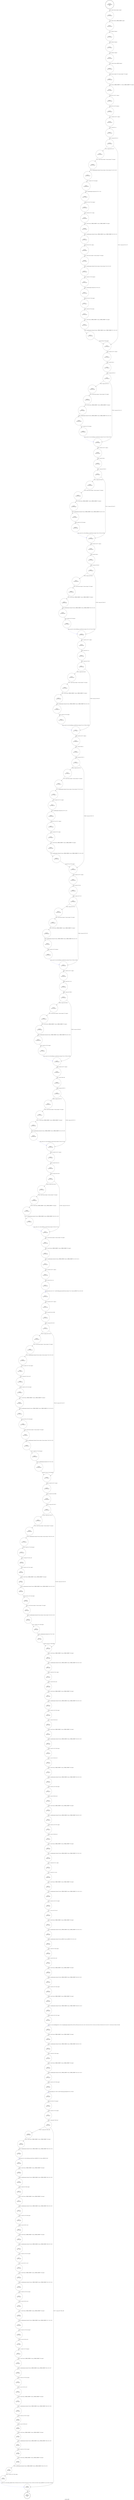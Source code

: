 digraph process_triblt {
label="process_triblt"
42537 [label="N42537\n(rp:0, ep:0)\nexit", shape="doublecircle"]
42538 [label="N42538\n(rp:245, ep:245)\nentry", shape="doublecircle"]
42538 -> 42540 [label="%5 = alloca %struct.stream*, align 8"]
42540 [label="N42540\n(rp:244, ep:244)", shape="circle"]
42540 -> 42541 [label="%6 = alloca %struct._TRIBLT_ORDER*, align 8"]
42541 [label="N42541\n(rp:243, ep:243)", shape="circle"]
42541 -> 42542 [label="%7 = alloca i32, align 4"]
42542 [label="N42542\n(rp:242, ep:242)", shape="circle"]
42542 -> 42543 [label="%8 = alloca i32, align 4"]
42543 [label="N42543\n(rp:241, ep:241)", shape="circle"]
42543 -> 42544 [label="%9 = alloca i8*, align 8"]
42544 [label="N42544\n(rp:240, ep:240)", shape="circle"]
42544 -> 42545 [label="%10 = alloca %struct._BRUSH, align 8"]
42545 [label="N42545\n(rp:239, ep:239)", shape="circle"]
42545 -> 42547 [label="store %struct.stream* %0, %struct.stream** %5, align 8"]
42547 [label="N42547\n(rp:238, ep:238)", shape="circle"]
42547 -> 42549 [label="store %struct._TRIBLT_ORDER* %1, %struct._TRIBLT_ORDER** %6, align 8"]
42549 [label="N42549\n(rp:237, ep:237)", shape="circle"]
42549 -> 42551 [label="store i32 %2, i32* %7, align 4"]
42551 [label="N42551\n(rp:236, ep:236)", shape="circle"]
42551 -> 42555 [label="store i32 %3, i32* %8, align 4"]
42555 [label="N42555\n(rp:235, ep:235)", shape="circle"]
42555 -> 42556 [label="%11 = load i32, i32* %7, align 4"]
42556 [label="N42556\n(rp:234, ep:234)", shape="circle"]
42556 -> 42557 [label="%12 = and i32 %11, 1"]
42557 [label="N42557\n(rp:233, ep:233)", shape="circle"]
42557 -> 42558 [label="%13 = icmp ne i32 %12, 0"]
42558 [label="N42558\n(rp:232, ep:232)", shape="circle"]
42558 -> 42804 [label="[%13 = icmp ne i32 %12, 0]"]
42558 -> 42578 [label="[!(%13 = icmp ne i32 %12, 0)]"]
42560 [label="N42560\n(rp:230, ep:230)", shape="circle"]
42560 -> 42561 [label="%16 = getelementptr inbounds %struct.stream, %struct.stream* %15, i32 0, i32 0"]
42561 [label="N42561\n(rp:229, ep:229)", shape="circle"]
42561 -> 42562 [label="%17 = load i8*, i8** %16, align 8"]
42562 [label="N42562\n(rp:228, ep:228)", shape="circle"]
42562 -> 42563 [label="%18 = getelementptr inbounds i8, i8* %17, i32 1"]
42563 [label="N42563\n(rp:227, ep:227)", shape="circle"]
42563 -> 42564 [label="store i8* %18, i8** %16, align 8"]
42564 [label="N42564\n(rp:226, ep:226)", shape="circle"]
42564 -> 42565 [label="%19 = load i8, i8* %17, align 1"]
42565 [label="N42565\n(rp:225, ep:225)", shape="circle"]
42565 -> 42566 [label="%20 = load %struct._TRIBLT_ORDER*, %struct._TRIBLT_ORDER** %6, align 8"]
42566 [label="N42566\n(rp:224, ep:224)", shape="circle"]
42566 -> 42567 [label="%21 = getelementptr inbounds %struct._TRIBLT_ORDER, %struct._TRIBLT_ORDER* %20, i32 0, i32 1"]
42567 [label="N42567\n(rp:223, ep:223)", shape="circle"]
42567 -> 42568 [label="store i8 %19, i8* %21, align 1"]
42568 [label="N42568\n(rp:222, ep:222)", shape="circle"]
42568 -> 42569 [label="%22 = load %struct.stream*, %struct.stream** %5, align 8"]
42569 [label="N42569\n(rp:221, ep:221)", shape="circle"]
42569 -> 42570 [label="%23 = getelementptr inbounds %struct.stream, %struct.stream* %22, i32 0, i32 0"]
42570 [label="N42570\n(rp:220, ep:220)", shape="circle"]
42570 -> 42571 [label="%24 = load i8*, i8** %23, align 8"]
42571 [label="N42571\n(rp:219, ep:219)", shape="circle"]
42571 -> 42572 [label="%25 = getelementptr inbounds i8, i8* %24, i32 1"]
42572 [label="N42572\n(rp:218, ep:218)", shape="circle"]
42572 -> 42573 [label="store i8* %25, i8** %23, align 8"]
42573 [label="N42573\n(rp:217, ep:217)", shape="circle"]
42573 -> 42574 [label="%26 = load i8, i8* %24, align 1"]
42574 [label="N42574\n(rp:216, ep:216)", shape="circle"]
42574 -> 42575 [label="%27 = load %struct._TRIBLT_ORDER*, %struct._TRIBLT_ORDER** %6, align 8"]
42575 [label="N42575\n(rp:215, ep:215)", shape="circle"]
42575 -> 42576 [label="%28 = getelementptr inbounds %struct._TRIBLT_ORDER, %struct._TRIBLT_ORDER* %27, i32 0, i32 0"]
42576 [label="N42576\n(rp:214, ep:214)", shape="circle"]
42576 -> 42578 [label="store i8 %26, i8* %28, align 8"]
42578 [label="N42578\n(rp:213, ep:213)", shape="circle"]
42578 -> 42579 [label="%30 = load i32, i32* %7, align 4"]
42579 [label="N42579\n(rp:212, ep:212)", shape="circle"]
42579 -> 42580 [label="%31 = and i32 %30, 2"]
42580 [label="N42580\n(rp:211, ep:211)", shape="circle"]
42580 -> 42581 [label="%32 = icmp ne i32 %31, 0"]
42581 [label="N42581\n(rp:210, ep:210)", shape="circle"]
42581 -> 42806 [label="[%32 = icmp ne i32 %31, 0]"]
42581 -> 42588 [label="[!(%32 = icmp ne i32 %31, 0)]"]
42583 [label="N42583\n(rp:208, ep:208)", shape="circle"]
42583 -> 42584 [label="%35 = load %struct._TRIBLT_ORDER*, %struct._TRIBLT_ORDER** %6, align 8"]
42584 [label="N42584\n(rp:207, ep:207)", shape="circle"]
42584 -> 42585 [label="%36 = getelementptr inbounds %struct._TRIBLT_ORDER, %struct._TRIBLT_ORDER* %35, i32 0, i32 2"]
42585 [label="N42585\n(rp:206, ep:206)", shape="circle"]
42585 -> 42586 [label="%37 = load i32, i32* %8, align 4"]
42586 [label="N42586\n(rp:205, ep:205)", shape="circle"]
42586 -> 42588 [label="rdp_in_coord --@-- call void @rdp_in_coord(%struct.stream* %34, i16* %36, i32 %37)", style="dashed", color="blue"]
42588 [label="N42588\n(rp:204, ep:204)", shape="circle"]
42588 -> 42589 [label="%39 = load i32, i32* %7, align 4"]
42589 [label="N42589\n(rp:203, ep:203)", shape="circle"]
42589 -> 42590 [label="%40 = and i32 %39, 4"]
42590 [label="N42590\n(rp:202, ep:202)", shape="circle"]
42590 -> 42591 [label="%41 = icmp ne i32 %40, 0"]
42591 [label="N42591\n(rp:201, ep:201)", shape="circle"]
42591 -> 42808 [label="[%41 = icmp ne i32 %40, 0]"]
42591 -> 42598 [label="[!(%41 = icmp ne i32 %40, 0)]"]
42593 [label="N42593\n(rp:199, ep:199)", shape="circle"]
42593 -> 42594 [label="%44 = load %struct._TRIBLT_ORDER*, %struct._TRIBLT_ORDER** %6, align 8"]
42594 [label="N42594\n(rp:198, ep:198)", shape="circle"]
42594 -> 42595 [label="%45 = getelementptr inbounds %struct._TRIBLT_ORDER, %struct._TRIBLT_ORDER* %44, i32 0, i32 3"]
42595 [label="N42595\n(rp:197, ep:197)", shape="circle"]
42595 -> 42596 [label="%46 = load i32, i32* %8, align 4"]
42596 [label="N42596\n(rp:196, ep:196)", shape="circle"]
42596 -> 42598 [label="rdp_in_coord --@-- call void @rdp_in_coord(%struct.stream* %43, i16* %45, i32 %46)", style="dashed", color="blue"]
42598 [label="N42598\n(rp:195, ep:195)", shape="circle"]
42598 -> 42599 [label="%48 = load i32, i32* %7, align 4"]
42599 [label="N42599\n(rp:194, ep:194)", shape="circle"]
42599 -> 42600 [label="%49 = and i32 %48, 8"]
42600 [label="N42600\n(rp:193, ep:193)", shape="circle"]
42600 -> 42601 [label="%50 = icmp ne i32 %49, 0"]
42601 [label="N42601\n(rp:192, ep:192)", shape="circle"]
42601 -> 42810 [label="[%50 = icmp ne i32 %49, 0]"]
42601 -> 42608 [label="[!(%50 = icmp ne i32 %49, 0)]"]
42603 [label="N42603\n(rp:190, ep:190)", shape="circle"]
42603 -> 42604 [label="%53 = load %struct._TRIBLT_ORDER*, %struct._TRIBLT_ORDER** %6, align 8"]
42604 [label="N42604\n(rp:189, ep:189)", shape="circle"]
42604 -> 42605 [label="%54 = getelementptr inbounds %struct._TRIBLT_ORDER, %struct._TRIBLT_ORDER* %53, i32 0, i32 4"]
42605 [label="N42605\n(rp:188, ep:188)", shape="circle"]
42605 -> 42606 [label="%55 = load i32, i32* %8, align 4"]
42606 [label="N42606\n(rp:187, ep:187)", shape="circle"]
42606 -> 42608 [label="rdp_in_coord --@-- call void @rdp_in_coord(%struct.stream* %52, i16* %54, i32 %55)", style="dashed", color="blue"]
42608 [label="N42608\n(rp:186, ep:186)", shape="circle"]
42608 -> 42609 [label="%57 = load i32, i32* %7, align 4"]
42609 [label="N42609\n(rp:185, ep:185)", shape="circle"]
42609 -> 42610 [label="%58 = and i32 %57, 16"]
42610 [label="N42610\n(rp:184, ep:184)", shape="circle"]
42610 -> 42611 [label="%59 = icmp ne i32 %58, 0"]
42611 [label="N42611\n(rp:183, ep:183)", shape="circle"]
42611 -> 42812 [label="[%59 = icmp ne i32 %58, 0]"]
42611 -> 42618 [label="[!(%59 = icmp ne i32 %58, 0)]"]
42613 [label="N42613\n(rp:181, ep:181)", shape="circle"]
42613 -> 42614 [label="%62 = load %struct._TRIBLT_ORDER*, %struct._TRIBLT_ORDER** %6, align 8"]
42614 [label="N42614\n(rp:180, ep:180)", shape="circle"]
42614 -> 42615 [label="%63 = getelementptr inbounds %struct._TRIBLT_ORDER, %struct._TRIBLT_ORDER* %62, i32 0, i32 5"]
42615 [label="N42615\n(rp:179, ep:179)", shape="circle"]
42615 -> 42616 [label="%64 = load i32, i32* %8, align 4"]
42616 [label="N42616\n(rp:178, ep:178)", shape="circle"]
42616 -> 42618 [label="rdp_in_coord --@-- call void @rdp_in_coord(%struct.stream* %61, i16* %63, i32 %64)", style="dashed", color="blue"]
42618 [label="N42618\n(rp:177, ep:177)", shape="circle"]
42618 -> 42619 [label="%66 = load i32, i32* %7, align 4"]
42619 [label="N42619\n(rp:176, ep:176)", shape="circle"]
42619 -> 42620 [label="%67 = and i32 %66, 32"]
42620 [label="N42620\n(rp:175, ep:175)", shape="circle"]
42620 -> 42621 [label="%68 = icmp ne i32 %67, 0"]
42621 [label="N42621\n(rp:174, ep:174)", shape="circle"]
42621 -> 42814 [label="[%68 = icmp ne i32 %67, 0]"]
42621 -> 42632 [label="[!(%68 = icmp ne i32 %67, 0)]"]
42623 [label="N42623\n(rp:172, ep:172)", shape="circle"]
42623 -> 42624 [label="%71 = getelementptr inbounds %struct.stream, %struct.stream* %70, i32 0, i32 0"]
42624 [label="N42624\n(rp:171, ep:171)", shape="circle"]
42624 -> 42625 [label="%72 = load i8*, i8** %71, align 8"]
42625 [label="N42625\n(rp:170, ep:170)", shape="circle"]
42625 -> 42626 [label="%73 = getelementptr inbounds i8, i8* %72, i32 1"]
42626 [label="N42626\n(rp:169, ep:169)", shape="circle"]
42626 -> 42627 [label="store i8* %73, i8** %71, align 8"]
42627 [label="N42627\n(rp:168, ep:168)", shape="circle"]
42627 -> 42628 [label="%74 = load i8, i8* %72, align 1"]
42628 [label="N42628\n(rp:167, ep:167)", shape="circle"]
42628 -> 42629 [label="%75 = load %struct._TRIBLT_ORDER*, %struct._TRIBLT_ORDER** %6, align 8"]
42629 [label="N42629\n(rp:166, ep:166)", shape="circle"]
42629 -> 42630 [label="%76 = getelementptr inbounds %struct._TRIBLT_ORDER, %struct._TRIBLT_ORDER* %75, i32 0, i32 6"]
42630 [label="N42630\n(rp:165, ep:165)", shape="circle"]
42630 -> 42632 [label="store i8 %74, i8* %76, align 2"]
42632 [label="N42632\n(rp:164, ep:164)", shape="circle"]
42632 -> 42633 [label="%78 = load i32, i32* %7, align 4"]
42633 [label="N42633\n(rp:163, ep:163)", shape="circle"]
42633 -> 42634 [label="%79 = and i32 %78, 64"]
42634 [label="N42634\n(rp:162, ep:162)", shape="circle"]
42634 -> 42635 [label="%80 = icmp ne i32 %79, 0"]
42635 [label="N42635\n(rp:161, ep:161)", shape="circle"]
42635 -> 42816 [label="[%80 = icmp ne i32 %79, 0]"]
42635 -> 42642 [label="[!(%80 = icmp ne i32 %79, 0)]"]
42637 [label="N42637\n(rp:159, ep:159)", shape="circle"]
42637 -> 42638 [label="%83 = load %struct._TRIBLT_ORDER*, %struct._TRIBLT_ORDER** %6, align 8"]
42638 [label="N42638\n(rp:158, ep:158)", shape="circle"]
42638 -> 42639 [label="%84 = getelementptr inbounds %struct._TRIBLT_ORDER, %struct._TRIBLT_ORDER* %83, i32 0, i32 7"]
42639 [label="N42639\n(rp:157, ep:157)", shape="circle"]
42639 -> 42640 [label="%85 = load i32, i32* %8, align 4"]
42640 [label="N42640\n(rp:156, ep:156)", shape="circle"]
42640 -> 42642 [label="rdp_in_coord --@-- call void @rdp_in_coord(%struct.stream* %82, i16* %84, i32 %85)", style="dashed", color="blue"]
42642 [label="N42642\n(rp:155, ep:155)", shape="circle"]
42642 -> 42643 [label="%87 = load i32, i32* %7, align 4"]
42643 [label="N42643\n(rp:154, ep:154)", shape="circle"]
42643 -> 42644 [label="%88 = and i32 %87, 128"]
42644 [label="N42644\n(rp:153, ep:153)", shape="circle"]
42644 -> 42645 [label="%89 = icmp ne i32 %88, 0"]
42645 [label="N42645\n(rp:152, ep:152)", shape="circle"]
42645 -> 42818 [label="[%89 = icmp ne i32 %88, 0]"]
42645 -> 42652 [label="[!(%89 = icmp ne i32 %88, 0)]"]
42647 [label="N42647\n(rp:150, ep:150)", shape="circle"]
42647 -> 42648 [label="%92 = load %struct._TRIBLT_ORDER*, %struct._TRIBLT_ORDER** %6, align 8"]
42648 [label="N42648\n(rp:149, ep:149)", shape="circle"]
42648 -> 42649 [label="%93 = getelementptr inbounds %struct._TRIBLT_ORDER, %struct._TRIBLT_ORDER* %92, i32 0, i32 8"]
42649 [label="N42649\n(rp:148, ep:148)", shape="circle"]
42649 -> 42650 [label="%94 = load i32, i32* %8, align 4"]
42650 [label="N42650\n(rp:147, ep:147)", shape="circle"]
42650 -> 42652 [label="rdp_in_coord --@-- call void @rdp_in_coord(%struct.stream* %91, i16* %93, i32 %94)", style="dashed", color="blue"]
42652 [label="N42652\n(rp:146, ep:146)", shape="circle"]
42652 -> 42653 [label="%96 = load i32, i32* %7, align 4"]
42653 [label="N42653\n(rp:145, ep:145)", shape="circle"]
42653 -> 42654 [label="%97 = and i32 %96, 256"]
42654 [label="N42654\n(rp:144, ep:144)", shape="circle"]
42654 -> 42655 [label="%98 = icmp ne i32 %97, 0"]
42655 [label="N42655\n(rp:143, ep:143)", shape="circle"]
42655 -> 42820 [label="[%98 = icmp ne i32 %97, 0]"]
42655 -> 42661 [label="[!(%98 = icmp ne i32 %97, 0)]"]
42657 [label="N42657\n(rp:141, ep:141)", shape="circle"]
42657 -> 42658 [label="%101 = load %struct._TRIBLT_ORDER*, %struct._TRIBLT_ORDER** %6, align 8"]
42658 [label="N42658\n(rp:140, ep:140)", shape="circle"]
42658 -> 42659 [label="%102 = getelementptr inbounds %struct._TRIBLT_ORDER, %struct._TRIBLT_ORDER* %101, i32 0, i32 9"]
42659 [label="N42659\n(rp:139, ep:139)", shape="circle"]
42659 -> 42661 [label="rdp_in_colour --@-- call void @rdp_in_colour(%struct.stream* %100, i32* %102)", style="dashed", color="blue"]
42661 [label="N42661\n(rp:138, ep:138)", shape="circle"]
42661 -> 42662 [label="%104 = load i32, i32* %7, align 4"]
42662 [label="N42662\n(rp:137, ep:137)", shape="circle"]
42662 -> 42663 [label="%105 = and i32 %104, 512"]
42663 [label="N42663\n(rp:136, ep:136)", shape="circle"]
42663 -> 42664 [label="%106 = icmp ne i32 %105, 0"]
42664 [label="N42664\n(rp:135, ep:135)", shape="circle"]
42664 -> 42822 [label="[%106 = icmp ne i32 %105, 0]"]
42664 -> 42670 [label="[!(%106 = icmp ne i32 %105, 0)]"]
42666 [label="N42666\n(rp:133, ep:133)", shape="circle"]
42666 -> 42667 [label="%109 = load %struct._TRIBLT_ORDER*, %struct._TRIBLT_ORDER** %6, align 8"]
42667 [label="N42667\n(rp:132, ep:132)", shape="circle"]
42667 -> 42668 [label="%110 = getelementptr inbounds %struct._TRIBLT_ORDER, %struct._TRIBLT_ORDER* %109, i32 0, i32 10"]
42668 [label="N42668\n(rp:131, ep:131)", shape="circle"]
42668 -> 42670 [label="rdp_in_colour --@-- call void @rdp_in_colour(%struct.stream* %108, i32* %110)", style="dashed", color="blue"]
42670 [label="N42670\n(rp:130, ep:130)", shape="circle"]
42670 -> 42671 [label="%112 = load %struct.stream*, %struct.stream** %5, align 8"]
42671 [label="N42671\n(rp:129, ep:129)", shape="circle"]
42671 -> 42672 [label="%113 = load %struct._TRIBLT_ORDER*, %struct._TRIBLT_ORDER** %6, align 8"]
42672 [label="N42672\n(rp:128, ep:128)", shape="circle"]
42672 -> 42673 [label="%114 = getelementptr inbounds %struct._TRIBLT_ORDER, %struct._TRIBLT_ORDER* %113, i32 0, i32 11"]
42673 [label="N42673\n(rp:127, ep:127)", shape="circle"]
42673 -> 42674 [label="%115 = load i32, i32* %7, align 4"]
42674 [label="N42674\n(rp:126, ep:126)", shape="circle"]
42674 -> 42675 [label="%116 = lshr i32 %115, 10"]
42675 [label="N42675\n(rp:125, ep:125)", shape="circle"]
42675 -> 42676 [label="rdp_parse_brush --@-- %117 = call i32 @rdp_parse_brush(%struct.stream* %112, %struct._BRUSH* %114, i32 %116)", style="dashed", color="blue"]
42676 [label="N42676\n(rp:124, ep:124)", shape="circle"]
42676 -> 42677 [label="%118 = load i32, i32* %7, align 4"]
42677 [label="N42677\n(rp:123, ep:123)", shape="circle"]
42677 -> 42678 [label="%119 = and i32 %118, 32768"]
42678 [label="N42678\n(rp:122, ep:122)", shape="circle"]
42678 -> 42679 [label="%120 = icmp ne i32 %119, 0"]
42679 [label="N42679\n(rp:121, ep:121)", shape="circle"]
42679 -> 42824 [label="[%120 = icmp ne i32 %119, 0]"]
42679 -> 42694 [label="[!(%120 = icmp ne i32 %119, 0)]"]
42681 [label="N42681\n(rp:119, ep:119)", shape="circle"]
42681 -> 42682 [label="%123 = getelementptr inbounds %struct.stream, %struct.stream* %122, i32 0, i32 0"]
42682 [label="N42682\n(rp:118, ep:118)", shape="circle"]
42682 -> 42683 [label="%124 = load i8*, i8** %123, align 8"]
42683 [label="N42683\n(rp:117, ep:117)", shape="circle"]
42683 -> 42684 [label="%125 = bitcast i8* %124 to i16*"]
42684 [label="N42684\n(rp:116, ep:116)", shape="circle"]
42684 -> 42685 [label="%126 = load i16, i16* %125, align 2"]
42685 [label="N42685\n(rp:115, ep:115)", shape="circle"]
42685 -> 42686 [label="%127 = load %struct._TRIBLT_ORDER*, %struct._TRIBLT_ORDER** %6, align 8"]
42686 [label="N42686\n(rp:114, ep:114)", shape="circle"]
42686 -> 42687 [label="%128 = getelementptr inbounds %struct._TRIBLT_ORDER, %struct._TRIBLT_ORDER* %127, i32 0, i32 12"]
42687 [label="N42687\n(rp:113, ep:113)", shape="circle"]
42687 -> 42688 [label="store i16 %126, i16* %128, align 8"]
42688 [label="N42688\n(rp:112, ep:112)", shape="circle"]
42688 -> 42689 [label="%129 = load %struct.stream*, %struct.stream** %5, align 8"]
42689 [label="N42689\n(rp:111, ep:111)", shape="circle"]
42689 -> 42690 [label="%130 = getelementptr inbounds %struct.stream, %struct.stream* %129, i32 0, i32 0"]
42690 [label="N42690\n(rp:110, ep:110)", shape="circle"]
42690 -> 42691 [label="%131 = load i8*, i8** %130, align 8"]
42691 [label="N42691\n(rp:109, ep:109)", shape="circle"]
42691 -> 42692 [label="%132 = getelementptr inbounds i8, i8* %131, i64 2"]
42692 [label="N42692\n(rp:108, ep:108)", shape="circle"]
42692 -> 42694 [label="store i8* %132, i8** %130, align 8"]
42694 [label="N42694\n(rp:107, ep:107)", shape="circle"]
42694 -> 42695 [label="%134 = load i32, i32* %7, align 4"]
42695 [label="N42695\n(rp:106, ep:106)", shape="circle"]
42695 -> 42696 [label="%135 = and i32 %134, 65536"]
42696 [label="N42696\n(rp:105, ep:105)", shape="circle"]
42696 -> 42697 [label="%136 = icmp ne i32 %135, 0"]
42697 [label="N42697\n(rp:104, ep:104)", shape="circle"]
42697 -> 42826 [label="[%136 = icmp ne i32 %135, 0]"]
42697 -> 42712 [label="[!(%136 = icmp ne i32 %135, 0)]"]
42699 [label="N42699\n(rp:102, ep:102)", shape="circle"]
42699 -> 42700 [label="%139 = getelementptr inbounds %struct.stream, %struct.stream* %138, i32 0, i32 0"]
42700 [label="N42700\n(rp:101, ep:101)", shape="circle"]
42700 -> 42701 [label="%140 = load i8*, i8** %139, align 8"]
42701 [label="N42701\n(rp:100, ep:100)", shape="circle"]
42701 -> 42702 [label="%141 = bitcast i8* %140 to i16*"]
42702 [label="N42702\n(rp:99, ep:99)", shape="circle"]
42702 -> 42703 [label="%142 = load i16, i16* %141, align 2"]
42703 [label="N42703\n(rp:98, ep:98)", shape="circle"]
42703 -> 42704 [label="%143 = load %struct._TRIBLT_ORDER*, %struct._TRIBLT_ORDER** %6, align 8"]
42704 [label="N42704\n(rp:97, ep:97)", shape="circle"]
42704 -> 42705 [label="%144 = getelementptr inbounds %struct._TRIBLT_ORDER, %struct._TRIBLT_ORDER* %143, i32 0, i32 13"]
42705 [label="N42705\n(rp:96, ep:96)", shape="circle"]
42705 -> 42706 [label="store i16 %142, i16* %144, align 2"]
42706 [label="N42706\n(rp:95, ep:95)", shape="circle"]
42706 -> 42707 [label="%145 = load %struct.stream*, %struct.stream** %5, align 8"]
42707 [label="N42707\n(rp:94, ep:94)", shape="circle"]
42707 -> 42708 [label="%146 = getelementptr inbounds %struct.stream, %struct.stream* %145, i32 0, i32 0"]
42708 [label="N42708\n(rp:93, ep:93)", shape="circle"]
42708 -> 42709 [label="%147 = load i8*, i8** %146, align 8"]
42709 [label="N42709\n(rp:92, ep:92)", shape="circle"]
42709 -> 42710 [label="%148 = getelementptr inbounds i8, i8* %147, i64 2"]
42710 [label="N42710\n(rp:91, ep:91)", shape="circle"]
42710 -> 42712 [label="store i8* %148, i8** %146, align 8"]
42712 [label="N42712\n(rp:90, ep:90)", shape="circle"]
42712 -> 42713 [label="%150 = load %struct._TRIBLT_ORDER*, %struct._TRIBLT_ORDER** %6, align 8"]
42713 [label="N42713\n(rp:89, ep:89)", shape="circle"]
42713 -> 42714 [label="%151 = getelementptr inbounds %struct._TRIBLT_ORDER, %struct._TRIBLT_ORDER* %150, i32 0, i32 6"]
42714 [label="N42714\n(rp:88, ep:88)", shape="circle"]
42714 -> 42715 [label="%152 = load i8, i8* %151, align 2"]
42715 [label="N42715\n(rp:87, ep:87)", shape="circle"]
42715 -> 42716 [label="%153 = zext i8 %152 to i32"]
42716 [label="N42716\n(rp:86, ep:86)", shape="circle"]
42716 -> 42717 [label="%154 = load %struct._TRIBLT_ORDER*, %struct._TRIBLT_ORDER** %6, align 8"]
42717 [label="N42717\n(rp:85, ep:85)", shape="circle"]
42717 -> 42718 [label="%155 = getelementptr inbounds %struct._TRIBLT_ORDER, %struct._TRIBLT_ORDER* %154, i32 0, i32 2"]
42718 [label="N42718\n(rp:84, ep:84)", shape="circle"]
42718 -> 42719 [label="%156 = load i16, i16* %155, align 2"]
42719 [label="N42719\n(rp:83, ep:83)", shape="circle"]
42719 -> 42720 [label="%157 = sext i16 %156 to i32"]
42720 [label="N42720\n(rp:82, ep:82)", shape="circle"]
42720 -> 42721 [label="%158 = load %struct._TRIBLT_ORDER*, %struct._TRIBLT_ORDER** %6, align 8"]
42721 [label="N42721\n(rp:81, ep:81)", shape="circle"]
42721 -> 42722 [label="%159 = getelementptr inbounds %struct._TRIBLT_ORDER, %struct._TRIBLT_ORDER* %158, i32 0, i32 3"]
42722 [label="N42722\n(rp:80, ep:80)", shape="circle"]
42722 -> 42723 [label="%160 = load i16, i16* %159, align 4"]
42723 [label="N42723\n(rp:79, ep:79)", shape="circle"]
42723 -> 42724 [label="%161 = sext i16 %160 to i32"]
42724 [label="N42724\n(rp:78, ep:78)", shape="circle"]
42724 -> 42725 [label="%162 = load %struct._TRIBLT_ORDER*, %struct._TRIBLT_ORDER** %6, align 8"]
42725 [label="N42725\n(rp:77, ep:77)", shape="circle"]
42725 -> 42726 [label="%163 = getelementptr inbounds %struct._TRIBLT_ORDER, %struct._TRIBLT_ORDER* %162, i32 0, i32 4"]
42726 [label="N42726\n(rp:76, ep:76)", shape="circle"]
42726 -> 42727 [label="%164 = load i16, i16* %163, align 2"]
42727 [label="N42727\n(rp:75, ep:75)", shape="circle"]
42727 -> 42728 [label="%165 = sext i16 %164 to i32"]
42728 [label="N42728\n(rp:74, ep:74)", shape="circle"]
42728 -> 42729 [label="%166 = load %struct._TRIBLT_ORDER*, %struct._TRIBLT_ORDER** %6, align 8"]
42729 [label="N42729\n(rp:73, ep:73)", shape="circle"]
42729 -> 42730 [label="%167 = getelementptr inbounds %struct._TRIBLT_ORDER, %struct._TRIBLT_ORDER* %166, i32 0, i32 5"]
42730 [label="N42730\n(rp:72, ep:72)", shape="circle"]
42730 -> 42731 [label="%168 = load i16, i16* %167, align 8"]
42731 [label="N42731\n(rp:71, ep:71)", shape="circle"]
42731 -> 42732 [label="%169 = sext i16 %168 to i32"]
42732 [label="N42732\n(rp:70, ep:70)", shape="circle"]
42732 -> 42733 [label="%170 = load %struct._TRIBLT_ORDER*, %struct._TRIBLT_ORDER** %6, align 8"]
42733 [label="N42733\n(rp:69, ep:69)", shape="circle"]
42733 -> 42734 [label="%171 = getelementptr inbounds %struct._TRIBLT_ORDER, %struct._TRIBLT_ORDER* %170, i32 0, i32 1"]
42734 [label="N42734\n(rp:68, ep:68)", shape="circle"]
42734 -> 42735 [label="%172 = load i8, i8* %171, align 1"]
42735 [label="N42735\n(rp:67, ep:67)", shape="circle"]
42735 -> 42736 [label="%173 = zext i8 %172 to i32"]
42736 [label="N42736\n(rp:66, ep:66)", shape="circle"]
42736 -> 42737 [label="%174 = load %struct._TRIBLT_ORDER*, %struct._TRIBLT_ORDER** %6, align 8"]
42737 [label="N42737\n(rp:65, ep:65)", shape="circle"]
42737 -> 42738 [label="%175 = getelementptr inbounds %struct._TRIBLT_ORDER, %struct._TRIBLT_ORDER* %174, i32 0, i32 12"]
42738 [label="N42738\n(rp:64, ep:64)", shape="circle"]
42738 -> 42739 [label="%176 = load i16, i16* %175, align 8"]
42739 [label="N42739\n(rp:63, ep:63)", shape="circle"]
42739 -> 42740 [label="%177 = zext i16 %176 to i32"]
42740 [label="N42740\n(rp:62, ep:62)", shape="circle"]
42740 -> 42741 [label="%178 = load %struct._TRIBLT_ORDER*, %struct._TRIBLT_ORDER** %6, align 8"]
42741 [label="N42741\n(rp:61, ep:61)", shape="circle"]
42741 -> 42742 [label="%179 = getelementptr inbounds %struct._TRIBLT_ORDER, %struct._TRIBLT_ORDER* %178, i32 0, i32 11"]
42742 [label="N42742\n(rp:60, ep:60)", shape="circle"]
42742 -> 42743 [label="%180 = getelementptr inbounds %struct._BRUSH, %struct._BRUSH* %179, i32 0, i32 2"]
42743 [label="N42743\n(rp:59, ep:59)", shape="circle"]
42743 -> 42744 [label="%181 = load i8, i8* %180, align 2"]
42744 [label="N42744\n(rp:58, ep:58)", shape="circle"]
42744 -> 42745 [label="%182 = zext i8 %181 to i32"]
42745 [label="N42745\n(rp:57, ep:57)", shape="circle"]
42745 -> 42746 [label="%183 = load %struct._TRIBLT_ORDER*, %struct._TRIBLT_ORDER** %6, align 8"]
42746 [label="N42746\n(rp:56, ep:56)", shape="circle"]
42746 -> 42747 [label="%184 = getelementptr inbounds %struct._TRIBLT_ORDER, %struct._TRIBLT_ORDER* %183, i32 0, i32 9"]
42747 [label="N42747\n(rp:55, ep:55)", shape="circle"]
42747 -> 42748 [label="%185 = load i32, i32* %184, align 8"]
42748 [label="N42748\n(rp:54, ep:54)", shape="circle"]
42748 -> 42749 [label="%186 = load %struct._TRIBLT_ORDER*, %struct._TRIBLT_ORDER** %6, align 8"]
42749 [label="N42749\n(rp:53, ep:53)", shape="circle"]
42749 -> 42750 [label="%187 = getelementptr inbounds %struct._TRIBLT_ORDER, %struct._TRIBLT_ORDER* %186, i32 0, i32 10"]
42750 [label="N42750\n(rp:52, ep:52)", shape="circle"]
42750 -> 42751 [label="%188 = load i32, i32* %187, align 4"]
42751 [label="N42751\n(rp:51, ep:51)", shape="circle"]
42751 -> 42752 [label="logger --@-- call void @logger(i32 5, i32 0, i8* getelementptr inbounds ([92 x i8], [92 x i8]* @.str.23.120, i32 0, i32 0), i32 %153, i32 %157, i32 %161, i32 %165, i32 %169, i32 %173, i32 %177, i32 %182, i32 %185, i32 %188)", style="dashed", color="blue"]
42752 [label="N42752\n(rp:50, ep:50)", shape="circle"]
42752 -> 42753 [label="%189 = load %struct._TRIBLT_ORDER*, %struct._TRIBLT_ORDER** %6, align 8"]
42753 [label="N42753\n(rp:49, ep:49)", shape="circle"]
42753 -> 42754 [label="%190 = getelementptr inbounds %struct._TRIBLT_ORDER, %struct._TRIBLT_ORDER* %189, i32 0, i32 1"]
42754 [label="N42754\n(rp:48, ep:48)", shape="circle"]
42754 -> 42755 [label="%191 = load i8, i8* %190, align 1"]
42755 [label="N42755\n(rp:47, ep:47)", shape="circle"]
42755 -> 42756 [label="%192 = load %struct._TRIBLT_ORDER*, %struct._TRIBLT_ORDER** %6, align 8"]
42756 [label="N42756\n(rp:46, ep:46)", shape="circle"]
42756 -> 42757 [label="%193 = getelementptr inbounds %struct._TRIBLT_ORDER, %struct._TRIBLT_ORDER* %192, i32 0, i32 12"]
42757 [label="N42757\n(rp:45, ep:45)", shape="circle"]
42757 -> 42758 [label="%194 = load i16, i16* %193, align 8"]
42758 [label="N42758\n(rp:44, ep:44)", shape="circle"]
42758 -> 42759 [label="cache_get_bitmap --@-- %195 = call i8* @cache_get_bitmap(i8 %191, i16 %194)", style="dashed", color="blue"]
42759 [label="N42759\n(rp:43, ep:43)", shape="circle"]
42759 -> 42760 [label="store i8* %195, i8** %9, align 8"]
42760 [label="N42760\n(rp:42, ep:42)", shape="circle"]
42760 -> 42761 [label="%196 = load i8*, i8** %9, align 8"]
42761 [label="N42761\n(rp:41, ep:41)", shape="circle"]
42761 -> 42762 [label="%197 = icmp eq i8* %196, null"]
42762 [label="N42762\n(rp:40, ep:40)", shape="circle"]
42762 -> 42829 [label="[!(%197 = icmp eq i8* %196, null)]"]
42762 -> 42803 [label="[%197 = icmp eq i8* %196, null]"]
42765 [label="N42765\n(rp:38, ep:38)", shape="circle"]
42765 -> 42766 [label="%201 = getelementptr inbounds %struct._TRIBLT_ORDER, %struct._TRIBLT_ORDER* %200, i32 0, i32 11"]
42766 [label="N42766\n(rp:37, ep:37)", shape="circle"]
42766 -> 42767 [label="setup_brush --@-- call void @setup_brush(%struct._BRUSH* %10, %struct._BRUSH* %201)", style="dashed", color="blue"]
42767 [label="N42767\n(rp:36, ep:36)", shape="circle"]
42767 -> 42768 [label="%202 = load %struct._TRIBLT_ORDER*, %struct._TRIBLT_ORDER** %6, align 8"]
42768 [label="N42768\n(rp:35, ep:35)", shape="circle"]
42768 -> 42769 [label="%203 = getelementptr inbounds %struct._TRIBLT_ORDER, %struct._TRIBLT_ORDER* %202, i32 0, i32 6"]
42769 [label="N42769\n(rp:34, ep:34)", shape="circle"]
42769 -> 42770 [label="%204 = load i8, i8* %203, align 2"]
42770 [label="N42770\n(rp:33, ep:33)", shape="circle"]
42770 -> 42771 [label="%205 = load %struct._TRIBLT_ORDER*, %struct._TRIBLT_ORDER** %6, align 8"]
42771 [label="N42771\n(rp:32, ep:32)", shape="circle"]
42771 -> 42772 [label="%206 = getelementptr inbounds %struct._TRIBLT_ORDER, %struct._TRIBLT_ORDER* %205, i32 0, i32 2"]
42772 [label="N42772\n(rp:31, ep:31)", shape="circle"]
42772 -> 42773 [label="%207 = load i16, i16* %206, align 2"]
42773 [label="N42773\n(rp:30, ep:30)", shape="circle"]
42773 -> 42774 [label="%208 = sext i16 %207 to i32"]
42774 [label="N42774\n(rp:29, ep:29)", shape="circle"]
42774 -> 42775 [label="%209 = load %struct._TRIBLT_ORDER*, %struct._TRIBLT_ORDER** %6, align 8"]
42775 [label="N42775\n(rp:28, ep:28)", shape="circle"]
42775 -> 42776 [label="%210 = getelementptr inbounds %struct._TRIBLT_ORDER, %struct._TRIBLT_ORDER* %209, i32 0, i32 3"]
42776 [label="N42776\n(rp:27, ep:27)", shape="circle"]
42776 -> 42777 [label="%211 = load i16, i16* %210, align 4"]
42777 [label="N42777\n(rp:26, ep:26)", shape="circle"]
42777 -> 42778 [label="%212 = sext i16 %211 to i32"]
42778 [label="N42778\n(rp:25, ep:25)", shape="circle"]
42778 -> 42779 [label="%213 = load %struct._TRIBLT_ORDER*, %struct._TRIBLT_ORDER** %6, align 8"]
42779 [label="N42779\n(rp:24, ep:24)", shape="circle"]
42779 -> 42780 [label="%214 = getelementptr inbounds %struct._TRIBLT_ORDER, %struct._TRIBLT_ORDER* %213, i32 0, i32 4"]
42780 [label="N42780\n(rp:23, ep:23)", shape="circle"]
42780 -> 42781 [label="%215 = load i16, i16* %214, align 2"]
42781 [label="N42781\n(rp:22, ep:22)", shape="circle"]
42781 -> 42782 [label="%216 = sext i16 %215 to i32"]
42782 [label="N42782\n(rp:21, ep:21)", shape="circle"]
42782 -> 42783 [label="%217 = load %struct._TRIBLT_ORDER*, %struct._TRIBLT_ORDER** %6, align 8"]
42783 [label="N42783\n(rp:20, ep:20)", shape="circle"]
42783 -> 42784 [label="%218 = getelementptr inbounds %struct._TRIBLT_ORDER, %struct._TRIBLT_ORDER* %217, i32 0, i32 5"]
42784 [label="N42784\n(rp:19, ep:19)", shape="circle"]
42784 -> 42785 [label="%219 = load i16, i16* %218, align 8"]
42785 [label="N42785\n(rp:18, ep:18)", shape="circle"]
42785 -> 42786 [label="%220 = sext i16 %219 to i32"]
42786 [label="N42786\n(rp:17, ep:17)", shape="circle"]
42786 -> 42787 [label="%221 = load i8*, i8** %9, align 8"]
42787 [label="N42787\n(rp:16, ep:16)", shape="circle"]
42787 -> 42788 [label="%222 = load %struct._TRIBLT_ORDER*, %struct._TRIBLT_ORDER** %6, align 8"]
42788 [label="N42788\n(rp:15, ep:15)", shape="circle"]
42788 -> 42789 [label="%223 = getelementptr inbounds %struct._TRIBLT_ORDER, %struct._TRIBLT_ORDER* %222, i32 0, i32 7"]
42789 [label="N42789\n(rp:14, ep:14)", shape="circle"]
42789 -> 42790 [label="%224 = load i16, i16* %223, align 4"]
42790 [label="N42790\n(rp:13, ep:13)", shape="circle"]
42790 -> 42791 [label="%225 = sext i16 %224 to i32"]
42791 [label="N42791\n(rp:12, ep:12)", shape="circle"]
42791 -> 42792 [label="%226 = load %struct._TRIBLT_ORDER*, %struct._TRIBLT_ORDER** %6, align 8"]
42792 [label="N42792\n(rp:11, ep:11)", shape="circle"]
42792 -> 42793 [label="%227 = getelementptr inbounds %struct._TRIBLT_ORDER, %struct._TRIBLT_ORDER* %226, i32 0, i32 8"]
42793 [label="N42793\n(rp:10, ep:10)", shape="circle"]
42793 -> 42794 [label="%228 = load i16, i16* %227, align 2"]
42794 [label="N42794\n(rp:9, ep:9)", shape="circle"]
42794 -> 42795 [label="%229 = sext i16 %228 to i32"]
42795 [label="N42795\n(rp:8, ep:8)", shape="circle"]
42795 -> 42796 [label="%230 = load %struct._TRIBLT_ORDER*, %struct._TRIBLT_ORDER** %6, align 8"]
42796 [label="N42796\n(rp:7, ep:7)", shape="circle"]
42796 -> 42797 [label="%231 = getelementptr inbounds %struct._TRIBLT_ORDER, %struct._TRIBLT_ORDER* %230, i32 0, i32 9"]
42797 [label="N42797\n(rp:6, ep:6)", shape="circle"]
42797 -> 42798 [label="%232 = load i32, i32* %231, align 8"]
42798 [label="N42798\n(rp:5, ep:5)", shape="circle"]
42798 -> 42799 [label="%233 = load %struct._TRIBLT_ORDER*, %struct._TRIBLT_ORDER** %6, align 8"]
42799 [label="N42799\n(rp:4, ep:4)", shape="circle"]
42799 -> 42800 [label="%234 = getelementptr inbounds %struct._TRIBLT_ORDER, %struct._TRIBLT_ORDER* %233, i32 0, i32 10"]
42800 [label="N42800\n(rp:3, ep:3)", shape="circle"]
42800 -> 42801 [label="%235 = load i32, i32* %234, align 4"]
42801 [label="N42801\n(rp:2, ep:2)", shape="circle"]
42801 -> 42803 [label="ui_triblt --@-- call void @ui_triblt(i8 %204, i32 %208, i32 %212, i32 %216, i32 %220, i8* %221, i32 %225, i32 %229, %struct._BRUSH* %10, i32 %232, i32 %235)", style="dashed", color="blue"]
42803 [label="N42803\n(rp:1, ep:1)", shape="circle"]
42803 -> 42537 [label="ret void"]
42804 [label="N42804\n(rp:231, ep:231)", shape="circle"]
42804 -> 42560 [label="%15 = load %struct.stream*, %struct.stream** %5, align 8"]
42806 [label="N42806\n(rp:209, ep:209)", shape="circle"]
42806 -> 42583 [label="%34 = load %struct.stream*, %struct.stream** %5, align 8"]
42808 [label="N42808\n(rp:200, ep:200)", shape="circle"]
42808 -> 42593 [label="%43 = load %struct.stream*, %struct.stream** %5, align 8"]
42810 [label="N42810\n(rp:191, ep:191)", shape="circle"]
42810 -> 42603 [label="%52 = load %struct.stream*, %struct.stream** %5, align 8"]
42812 [label="N42812\n(rp:182, ep:182)", shape="circle"]
42812 -> 42613 [label="%61 = load %struct.stream*, %struct.stream** %5, align 8"]
42814 [label="N42814\n(rp:173, ep:173)", shape="circle"]
42814 -> 42623 [label="%70 = load %struct.stream*, %struct.stream** %5, align 8"]
42816 [label="N42816\n(rp:160, ep:160)", shape="circle"]
42816 -> 42637 [label="%82 = load %struct.stream*, %struct.stream** %5, align 8"]
42818 [label="N42818\n(rp:151, ep:151)", shape="circle"]
42818 -> 42647 [label="%91 = load %struct.stream*, %struct.stream** %5, align 8"]
42820 [label="N42820\n(rp:142, ep:142)", shape="circle"]
42820 -> 42657 [label="%100 = load %struct.stream*, %struct.stream** %5, align 8"]
42822 [label="N42822\n(rp:134, ep:134)", shape="circle"]
42822 -> 42666 [label="%108 = load %struct.stream*, %struct.stream** %5, align 8"]
42824 [label="N42824\n(rp:120, ep:120)", shape="circle"]
42824 -> 42681 [label="%122 = load %struct.stream*, %struct.stream** %5, align 8"]
42826 [label="N42826\n(rp:103, ep:103)", shape="circle"]
42826 -> 42699 [label="%138 = load %struct.stream*, %struct.stream** %5, align 8"]
42829 [label="N42829\n(rp:39, ep:39)", shape="circle"]
42829 -> 42765 [label="%200 = load %struct._TRIBLT_ORDER*, %struct._TRIBLT_ORDER** %6, align 8"]
}
